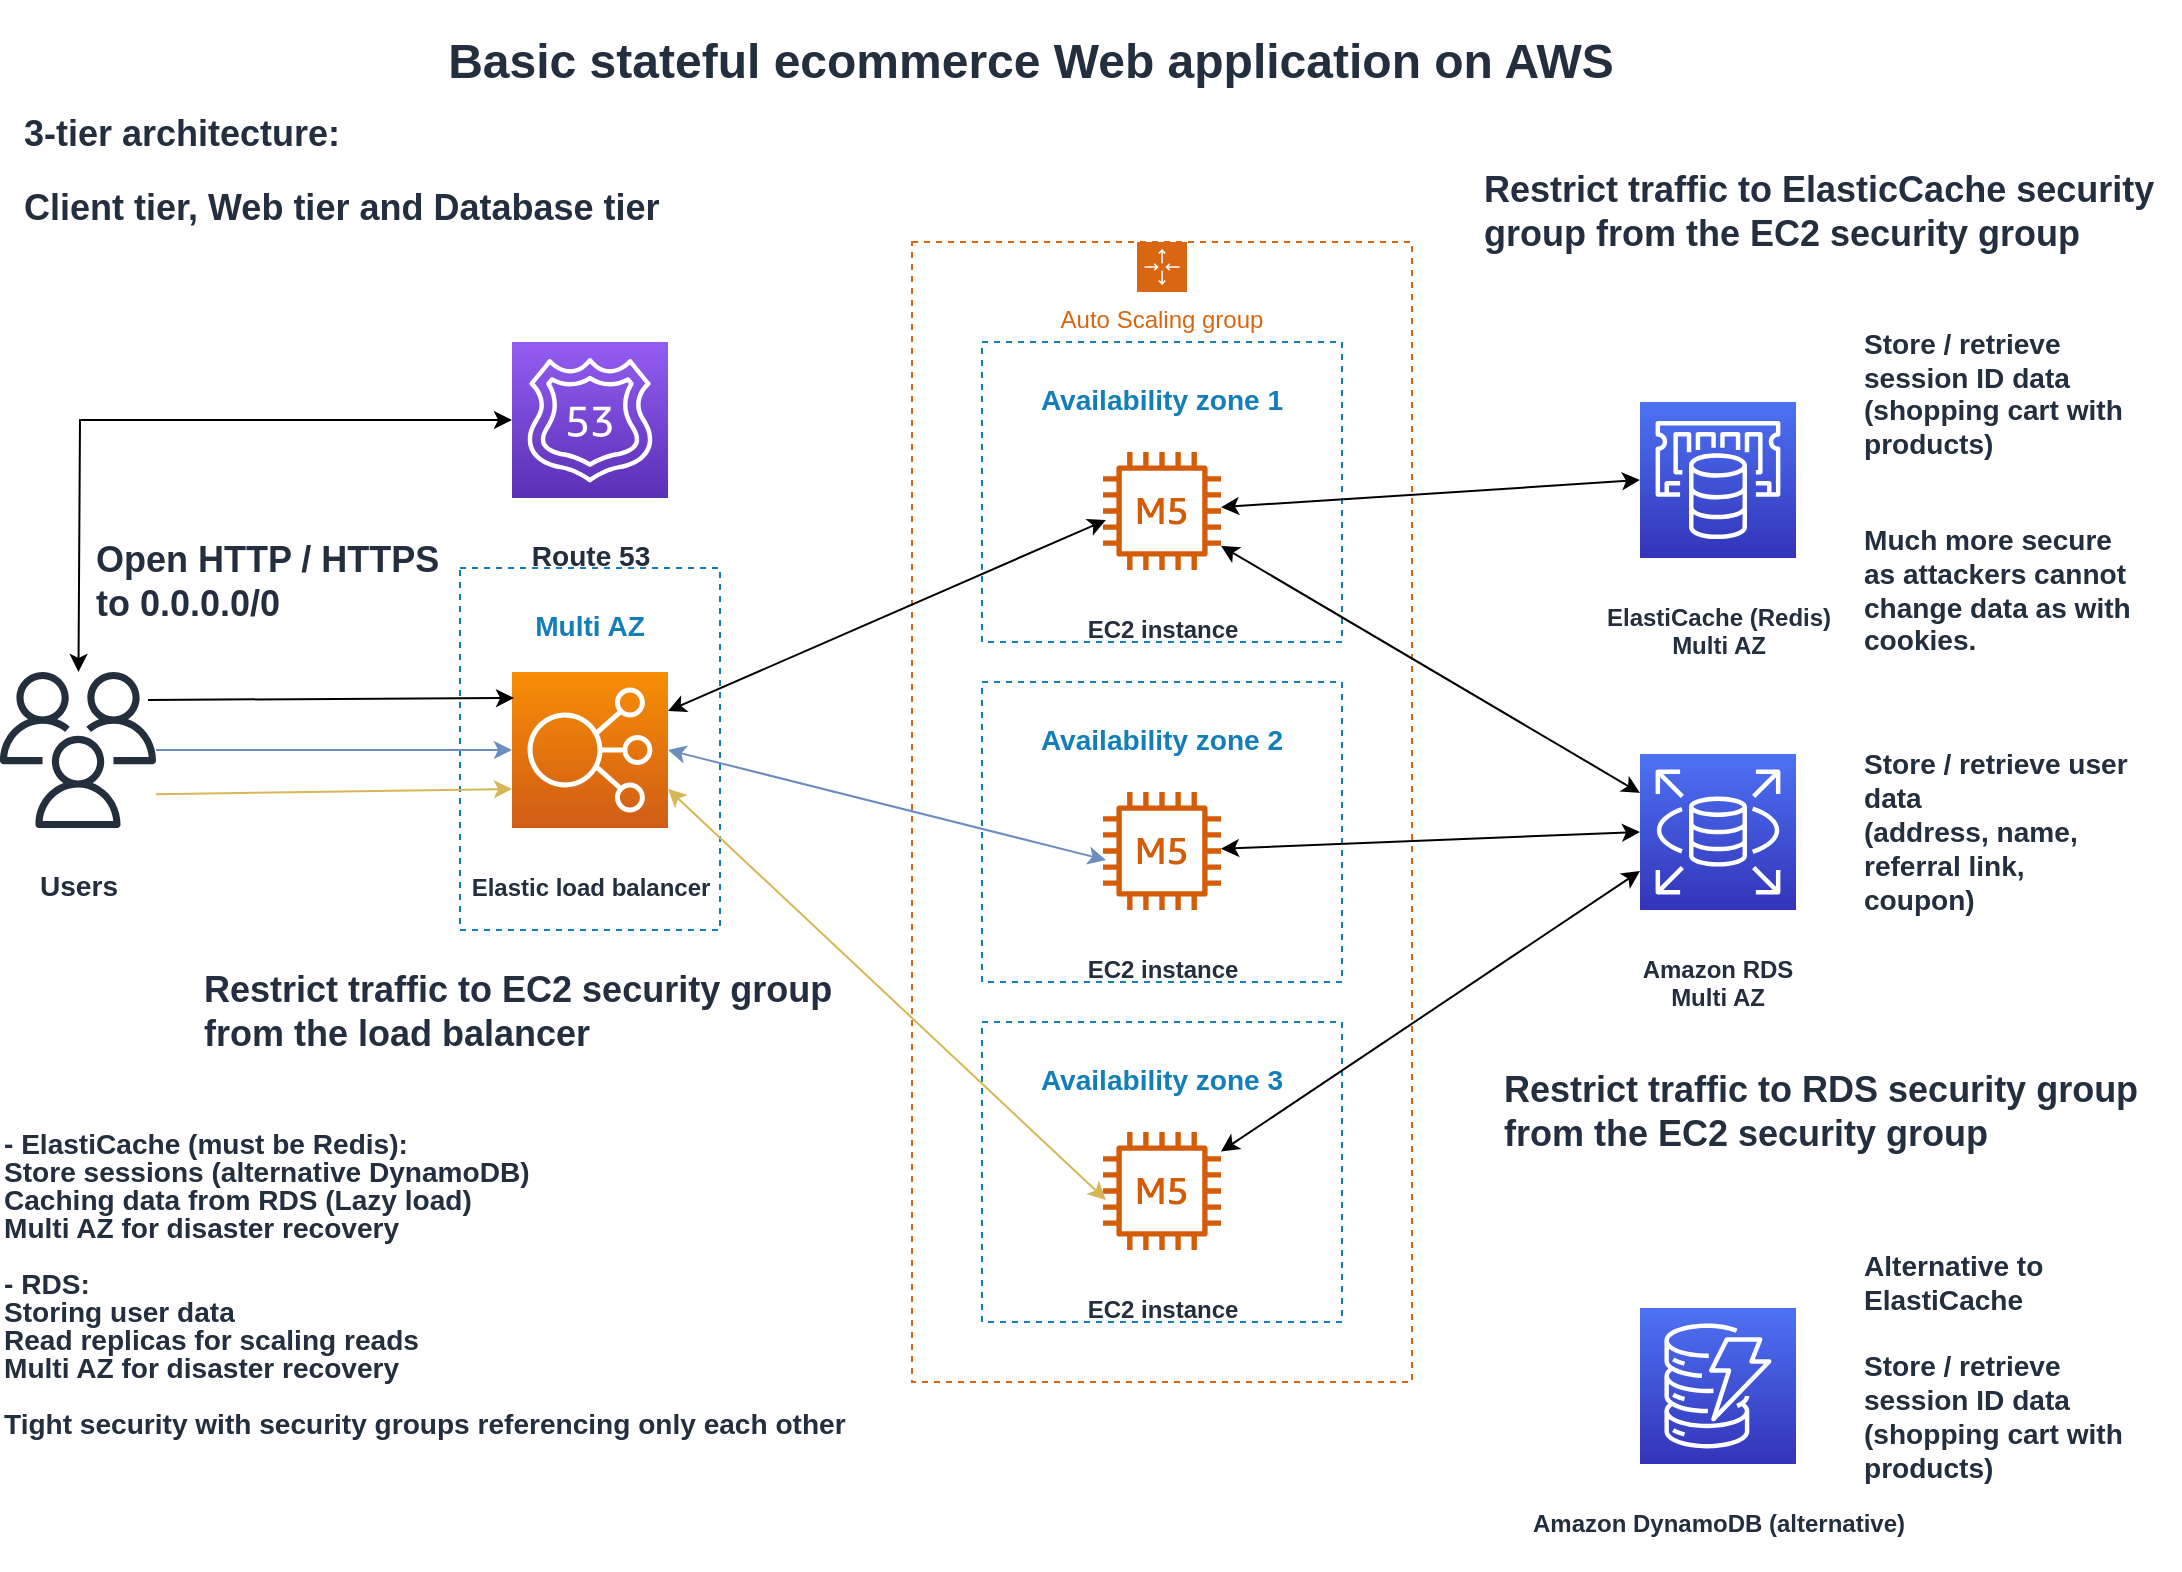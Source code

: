 <mxfile version="21.4.0" type="github">
  <diagram name="Page-1" id="N7XQ-NpPyHRfWjEzvuei">
    <mxGraphModel dx="1320" dy="866" grid="1" gridSize="10" guides="1" tooltips="1" connect="1" arrows="1" fold="1" page="1" pageScale="1" pageWidth="1169" pageHeight="827" math="0" shadow="0">
      <root>
        <mxCell id="0" />
        <mxCell id="1" parent="0" />
        <mxCell id="uBLuWszOSWkxi3RJ4TNS-1" value="&lt;h3&gt;Users&lt;/h3&gt;" style="sketch=0;outlineConnect=0;fontColor=#232F3E;gradientColor=none;fillColor=#232F3D;strokeColor=none;dashed=0;verticalLabelPosition=bottom;verticalAlign=top;align=center;html=1;fontSize=12;fontStyle=0;aspect=fixed;pointerEvents=1;shape=mxgraph.aws4.users;" vertex="1" parent="1">
          <mxGeometry x="70" y="375" width="78" height="78" as="geometry" />
        </mxCell>
        <mxCell id="uBLuWszOSWkxi3RJ4TNS-2" value="&lt;h3&gt;Route 53&lt;/h3&gt;" style="sketch=0;points=[[0,0,0],[0.25,0,0],[0.5,0,0],[0.75,0,0],[1,0,0],[0,1,0],[0.25,1,0],[0.5,1,0],[0.75,1,0],[1,1,0],[0,0.25,0],[0,0.5,0],[0,0.75,0],[1,0.25,0],[1,0.5,0],[1,0.75,0]];outlineConnect=0;fontColor=#232F3E;gradientColor=#945DF2;gradientDirection=north;fillColor=#5A30B5;strokeColor=#ffffff;dashed=0;verticalLabelPosition=bottom;verticalAlign=top;align=center;html=1;fontSize=12;fontStyle=0;aspect=fixed;shape=mxgraph.aws4.resourceIcon;resIcon=mxgraph.aws4.route_53;" vertex="1" parent="1">
          <mxGeometry x="326" y="210" width="78" height="78" as="geometry" />
        </mxCell>
        <mxCell id="uBLuWszOSWkxi3RJ4TNS-3" value="&lt;h3&gt;Multi AZ&lt;br&gt;&lt;/h3&gt;" style="fillColor=none;strokeColor=#147EBA;dashed=1;verticalAlign=top;fontStyle=0;fontColor=#147EBA;whiteSpace=wrap;html=1;" vertex="1" parent="1">
          <mxGeometry x="300" y="323" width="130" height="181" as="geometry" />
        </mxCell>
        <mxCell id="uBLuWszOSWkxi3RJ4TNS-4" value="&lt;h4&gt;Elastic load balancer&lt;br&gt;&lt;/h4&gt;" style="sketch=0;points=[[0,0,0],[0.25,0,0],[0.5,0,0],[0.75,0,0],[1,0,0],[0,1,0],[0.25,1,0],[0.5,1,0],[0.75,1,0],[1,1,0],[0,0.25,0],[0,0.5,0],[0,0.75,0],[1,0.25,0],[1,0.5,0],[1,0.75,0]];outlineConnect=0;fontColor=#232F3E;gradientColor=#F78E04;gradientDirection=north;fillColor=#D05C17;strokeColor=#ffffff;dashed=0;verticalLabelPosition=bottom;verticalAlign=top;align=center;html=1;fontSize=12;fontStyle=0;aspect=fixed;shape=mxgraph.aws4.resourceIcon;resIcon=mxgraph.aws4.elastic_load_balancing;" vertex="1" parent="1">
          <mxGeometry x="326" y="375" width="78" height="78" as="geometry" />
        </mxCell>
        <mxCell id="uBLuWszOSWkxi3RJ4TNS-5" value="Auto Scaling group" style="points=[[0,0],[0.25,0],[0.5,0],[0.75,0],[1,0],[1,0.25],[1,0.5],[1,0.75],[1,1],[0.75,1],[0.5,1],[0.25,1],[0,1],[0,0.75],[0,0.5],[0,0.25]];outlineConnect=0;gradientColor=none;html=1;whiteSpace=wrap;fontSize=12;fontStyle=0;container=1;pointerEvents=0;collapsible=0;recursiveResize=0;shape=mxgraph.aws4.groupCenter;grIcon=mxgraph.aws4.group_auto_scaling_group;grStroke=1;strokeColor=#D86613;fillColor=none;verticalAlign=top;align=center;fontColor=#D86613;dashed=1;spacingTop=25;" vertex="1" parent="1">
          <mxGeometry x="526" y="160" width="250" height="570" as="geometry" />
        </mxCell>
        <mxCell id="uBLuWszOSWkxi3RJ4TNS-6" value="&lt;h3&gt;Availability zone 1&lt;/h3&gt;" style="fillColor=none;strokeColor=#147EBA;dashed=1;verticalAlign=top;fontStyle=0;fontColor=#147EBA;whiteSpace=wrap;html=1;" vertex="1" parent="uBLuWszOSWkxi3RJ4TNS-5">
          <mxGeometry x="35" y="50" width="180" height="150" as="geometry" />
        </mxCell>
        <mxCell id="uBLuWszOSWkxi3RJ4TNS-8" value="&lt;h4&gt;EC2 instance&lt;/h4&gt;" style="sketch=0;outlineConnect=0;fontColor=#232F3E;gradientColor=none;fillColor=#D45B07;strokeColor=none;dashed=0;verticalLabelPosition=bottom;verticalAlign=top;align=center;html=1;fontSize=12;fontStyle=0;aspect=fixed;pointerEvents=1;shape=mxgraph.aws4.m5_instance;fontFamily=Helvetica;" vertex="1" parent="uBLuWszOSWkxi3RJ4TNS-5">
          <mxGeometry x="95.5" y="105" width="59" height="59" as="geometry" />
        </mxCell>
        <mxCell id="uBLuWszOSWkxi3RJ4TNS-10" value="&lt;h3&gt;Availability zone 2&lt;br&gt;&lt;/h3&gt;" style="fillColor=none;strokeColor=#147EBA;dashed=1;verticalAlign=top;fontStyle=0;fontColor=#147EBA;whiteSpace=wrap;html=1;" vertex="1" parent="uBLuWszOSWkxi3RJ4TNS-5">
          <mxGeometry x="35" y="220" width="180" height="150" as="geometry" />
        </mxCell>
        <mxCell id="uBLuWszOSWkxi3RJ4TNS-11" value="&lt;h4&gt;EC2 instance&lt;br&gt;&lt;/h4&gt;" style="sketch=0;outlineConnect=0;fontColor=#232F3E;gradientColor=none;fillColor=#D45B07;strokeColor=none;dashed=0;verticalLabelPosition=bottom;verticalAlign=top;align=center;html=1;fontSize=12;fontStyle=0;aspect=fixed;pointerEvents=1;shape=mxgraph.aws4.m5_instance;fontFamily=Helvetica;" vertex="1" parent="uBLuWszOSWkxi3RJ4TNS-5">
          <mxGeometry x="95.5" y="275" width="59" height="59" as="geometry" />
        </mxCell>
        <mxCell id="uBLuWszOSWkxi3RJ4TNS-13" value="&lt;h3&gt;Availability zone 3&lt;br&gt;&lt;/h3&gt;" style="fillColor=none;strokeColor=#147EBA;dashed=1;verticalAlign=top;fontStyle=0;fontColor=#147EBA;whiteSpace=wrap;html=1;" vertex="1" parent="uBLuWszOSWkxi3RJ4TNS-5">
          <mxGeometry x="35" y="390" width="180" height="150" as="geometry" />
        </mxCell>
        <mxCell id="uBLuWszOSWkxi3RJ4TNS-14" value="&lt;h4&gt;EC2 instance&lt;br&gt;&lt;/h4&gt;" style="sketch=0;outlineConnect=0;fontColor=#232F3E;gradientColor=none;fillColor=#D45B07;strokeColor=none;dashed=0;verticalLabelPosition=bottom;verticalAlign=top;align=center;html=1;fontSize=12;fontStyle=0;aspect=fixed;pointerEvents=1;shape=mxgraph.aws4.m5_instance;fontFamily=Helvetica;" vertex="1" parent="uBLuWszOSWkxi3RJ4TNS-5">
          <mxGeometry x="95.5" y="445" width="59" height="59" as="geometry" />
        </mxCell>
        <mxCell id="uBLuWszOSWkxi3RJ4TNS-9" value="" style="endArrow=classic;startArrow=classic;html=1;rounded=0;fontFamily=Helvetica;fontSize=12;fontColor=#232F3E;exitX=1;exitY=0.25;exitDx=0;exitDy=0;exitPerimeter=0;entryX=0.025;entryY=0.576;entryDx=0;entryDy=0;entryPerimeter=0;" edge="1" parent="1" source="uBLuWszOSWkxi3RJ4TNS-4" target="uBLuWszOSWkxi3RJ4TNS-8">
          <mxGeometry width="50" height="50" relative="1" as="geometry">
            <mxPoint x="576" y="410" as="sourcePoint" />
            <mxPoint x="626" y="360" as="targetPoint" />
          </mxGeometry>
        </mxCell>
        <mxCell id="uBLuWszOSWkxi3RJ4TNS-12" value="" style="endArrow=classic;startArrow=classic;html=1;rounded=0;fontFamily=Helvetica;fontSize=12;fontColor=#232F3E;exitX=1;exitY=0.5;exitDx=0;exitDy=0;exitPerimeter=0;entryX=0.025;entryY=0.576;entryDx=0;entryDy=0;entryPerimeter=0;fillColor=#dae8fc;strokeColor=#6c8ebf;" edge="1" parent="1" target="uBLuWszOSWkxi3RJ4TNS-11" source="uBLuWszOSWkxi3RJ4TNS-4">
          <mxGeometry width="50" height="50" relative="1" as="geometry">
            <mxPoint x="404" y="565" as="sourcePoint" />
            <mxPoint x="626" y="530" as="targetPoint" />
          </mxGeometry>
        </mxCell>
        <mxCell id="uBLuWszOSWkxi3RJ4TNS-15" value="" style="endArrow=classic;startArrow=classic;html=1;rounded=0;fontFamily=Helvetica;fontSize=12;fontColor=#232F3E;exitX=1;exitY=0.75;exitDx=0;exitDy=0;exitPerimeter=0;entryX=0.025;entryY=0.576;entryDx=0;entryDy=0;entryPerimeter=0;fillColor=#fff2cc;strokeColor=#d6b656;" edge="1" parent="1" target="uBLuWszOSWkxi3RJ4TNS-14" source="uBLuWszOSWkxi3RJ4TNS-4">
          <mxGeometry width="50" height="50" relative="1" as="geometry">
            <mxPoint x="404" y="735" as="sourcePoint" />
            <mxPoint x="626" y="700" as="targetPoint" />
          </mxGeometry>
        </mxCell>
        <mxCell id="uBLuWszOSWkxi3RJ4TNS-16" value="" style="endArrow=classic;startArrow=classic;html=1;rounded=0;fontFamily=Helvetica;fontSize=12;fontColor=#232F3E;entryX=0;entryY=0.5;entryDx=0;entryDy=0;entryPerimeter=0;" edge="1" parent="1" source="uBLuWszOSWkxi3RJ4TNS-1" target="uBLuWszOSWkxi3RJ4TNS-2">
          <mxGeometry width="50" height="50" relative="1" as="geometry">
            <mxPoint x="98" y="300" as="sourcePoint" />
            <mxPoint x="148" y="250" as="targetPoint" />
            <Array as="points">
              <mxPoint x="110" y="249" />
            </Array>
          </mxGeometry>
        </mxCell>
        <mxCell id="uBLuWszOSWkxi3RJ4TNS-17" value="" style="endArrow=classic;html=1;rounded=0;fontFamily=Helvetica;fontSize=12;fontColor=#232F3E;entryX=0.013;entryY=0.167;entryDx=0;entryDy=0;entryPerimeter=0;exitX=0.949;exitY=0.179;exitDx=0;exitDy=0;exitPerimeter=0;" edge="1" parent="1" source="uBLuWszOSWkxi3RJ4TNS-1" target="uBLuWszOSWkxi3RJ4TNS-4">
          <mxGeometry width="50" height="50" relative="1" as="geometry">
            <mxPoint x="160" y="400" as="sourcePoint" />
            <mxPoint x="210" y="350" as="targetPoint" />
          </mxGeometry>
        </mxCell>
        <mxCell id="uBLuWszOSWkxi3RJ4TNS-19" value="" style="endArrow=classic;html=1;rounded=0;fontFamily=Helvetica;fontSize=12;fontColor=#232F3E;entryX=0;entryY=0.5;entryDx=0;entryDy=0;entryPerimeter=0;fillColor=#dae8fc;strokeColor=#6c8ebf;" edge="1" parent="1" source="uBLuWszOSWkxi3RJ4TNS-1" target="uBLuWszOSWkxi3RJ4TNS-4">
          <mxGeometry width="50" height="50" relative="1" as="geometry">
            <mxPoint x="154" y="399" as="sourcePoint" />
            <mxPoint x="307" y="398" as="targetPoint" />
          </mxGeometry>
        </mxCell>
        <mxCell id="uBLuWszOSWkxi3RJ4TNS-20" value="" style="endArrow=classic;html=1;rounded=0;fontFamily=Helvetica;fontSize=12;fontColor=#232F3E;entryX=0;entryY=0.75;entryDx=0;entryDy=0;entryPerimeter=0;fillColor=#fff2cc;strokeColor=#d6b656;" edge="1" parent="1" target="uBLuWszOSWkxi3RJ4TNS-4">
          <mxGeometry width="50" height="50" relative="1" as="geometry">
            <mxPoint x="148" y="436.067" as="sourcePoint" />
            <mxPoint x="296" y="451.5" as="targetPoint" />
          </mxGeometry>
        </mxCell>
        <mxCell id="uBLuWszOSWkxi3RJ4TNS-21" value="&lt;h4&gt;ElastiCache (Redis)&lt;br&gt;Multi AZ&lt;br&gt;&lt;/h4&gt;" style="sketch=0;points=[[0,0,0],[0.25,0,0],[0.5,0,0],[0.75,0,0],[1,0,0],[0,1,0],[0.25,1,0],[0.5,1,0],[0.75,1,0],[1,1,0],[0,0.25,0],[0,0.5,0],[0,0.75,0],[1,0.25,0],[1,0.5,0],[1,0.75,0]];outlineConnect=0;fontColor=#232F3E;gradientColor=#4D72F3;gradientDirection=north;fillColor=#3334B9;strokeColor=#ffffff;dashed=0;verticalLabelPosition=bottom;verticalAlign=top;align=center;html=1;fontSize=12;fontStyle=0;aspect=fixed;shape=mxgraph.aws4.resourceIcon;resIcon=mxgraph.aws4.elasticache;pointerEvents=1;fontFamily=Helvetica;" vertex="1" parent="1">
          <mxGeometry x="890" y="240" width="78" height="78" as="geometry" />
        </mxCell>
        <mxCell id="uBLuWszOSWkxi3RJ4TNS-22" value="&lt;h4&gt;Amazon DynamoDB (alternative)&lt;br&gt;&lt;/h4&gt;" style="sketch=0;points=[[0,0,0],[0.25,0,0],[0.5,0,0],[0.75,0,0],[1,0,0],[0,1,0],[0.25,1,0],[0.5,1,0],[0.75,1,0],[1,1,0],[0,0.25,0],[0,0.5,0],[0,0.75,0],[1,0.25,0],[1,0.5,0],[1,0.75,0]];outlineConnect=0;fontColor=#232F3E;gradientColor=#4D72F3;gradientDirection=north;fillColor=#3334B9;strokeColor=#ffffff;dashed=0;verticalLabelPosition=bottom;verticalAlign=top;align=center;html=1;fontSize=12;fontStyle=0;aspect=fixed;shape=mxgraph.aws4.resourceIcon;resIcon=mxgraph.aws4.dynamodb;pointerEvents=1;fontFamily=Helvetica;" vertex="1" parent="1">
          <mxGeometry x="890" y="693" width="78" height="78" as="geometry" />
        </mxCell>
        <mxCell id="uBLuWszOSWkxi3RJ4TNS-23" value="&lt;h4&gt;Amazon RDS Multi AZ&lt;br&gt;&lt;/h4&gt;" style="sketch=0;points=[[0,0,0],[0.25,0,0],[0.5,0,0],[0.75,0,0],[1,0,0],[0,1,0],[0.25,1,0],[0.5,1,0],[0.75,1,0],[1,1,0],[0,0.25,0],[0,0.5,0],[0,0.75,0],[1,0.25,0],[1,0.5,0],[1,0.75,0]];outlineConnect=0;fontColor=#232F3E;gradientColor=#4D72F3;gradientDirection=north;fillColor=#3334B9;strokeColor=#ffffff;dashed=0;verticalLabelPosition=bottom;verticalAlign=top;align=center;html=1;fontSize=12;fontStyle=0;aspect=fixed;shape=mxgraph.aws4.resourceIcon;resIcon=mxgraph.aws4.rds;pointerEvents=1;fontFamily=Helvetica;whiteSpace=wrap;" vertex="1" parent="1">
          <mxGeometry x="890" y="416" width="78" height="78" as="geometry" />
        </mxCell>
        <mxCell id="uBLuWszOSWkxi3RJ4TNS-24" value="" style="endArrow=classic;startArrow=classic;html=1;rounded=0;fontFamily=Helvetica;fontSize=12;fontColor=#232F3E;entryX=0;entryY=0.5;entryDx=0;entryDy=0;entryPerimeter=0;" edge="1" parent="1" source="uBLuWszOSWkxi3RJ4TNS-8" target="uBLuWszOSWkxi3RJ4TNS-21">
          <mxGeometry width="50" height="50" relative="1" as="geometry">
            <mxPoint x="570" y="440" as="sourcePoint" />
            <mxPoint x="790" y="330" as="targetPoint" />
          </mxGeometry>
        </mxCell>
        <mxCell id="uBLuWszOSWkxi3RJ4TNS-26" value="" style="endArrow=classic;startArrow=classic;html=1;rounded=0;fontFamily=Helvetica;fontSize=12;fontColor=#232F3E;exitX=0;exitY=0.5;exitDx=0;exitDy=0;exitPerimeter=0;" edge="1" parent="1" source="uBLuWszOSWkxi3RJ4TNS-23" target="uBLuWszOSWkxi3RJ4TNS-11">
          <mxGeometry width="50" height="50" relative="1" as="geometry">
            <mxPoint x="570" y="440" as="sourcePoint" />
            <mxPoint x="620" y="390" as="targetPoint" />
          </mxGeometry>
        </mxCell>
        <mxCell id="uBLuWszOSWkxi3RJ4TNS-27" value="&lt;h2 align=&quot;left&quot;&gt;Open HTTP / HTTPS&lt;br&gt;to 0.0.0.0/0&lt;br&gt;&lt;/h2&gt;" style="text;html=1;strokeColor=none;fillColor=none;align=left;verticalAlign=middle;whiteSpace=wrap;rounded=0;fontSize=12;fontFamily=Helvetica;fontColor=#232F3E;" vertex="1" parent="1">
          <mxGeometry x="116" y="310" width="180" height="40" as="geometry" />
        </mxCell>
        <mxCell id="uBLuWszOSWkxi3RJ4TNS-28" value="&lt;h1&gt;Basic stateful ecommerce Web application on AWS&lt;/h1&gt;" style="text;strokeColor=none;fillColor=none;html=1;fontSize=12;fontStyle=1;verticalAlign=middle;align=center;fontFamily=Helvetica;fontColor=#232F3E;" vertex="1" parent="1">
          <mxGeometry x="240" y="50" width="690" height="40" as="geometry" />
        </mxCell>
        <mxCell id="uBLuWszOSWkxi3RJ4TNS-29" value="&lt;h2 align=&quot;left&quot;&gt;Restrict traffic to EC2 security group from the load balancer&lt;br&gt;&lt;/h2&gt;" style="text;html=1;strokeColor=none;fillColor=none;align=left;verticalAlign=middle;whiteSpace=wrap;rounded=0;fontSize=12;fontFamily=Helvetica;fontColor=#232F3E;" vertex="1" parent="1">
          <mxGeometry x="170" y="530" width="340" height="30" as="geometry" />
        </mxCell>
        <mxCell id="uBLuWszOSWkxi3RJ4TNS-30" value="&lt;h2 align=&quot;left&quot;&gt;Restrict traffic to ElasticCache security group from the EC2 security group&lt;br&gt;&lt;/h2&gt;" style="text;html=1;strokeColor=none;fillColor=none;align=left;verticalAlign=middle;whiteSpace=wrap;rounded=0;fontSize=12;fontFamily=Helvetica;fontColor=#232F3E;" vertex="1" parent="1">
          <mxGeometry x="810" y="130" width="340" height="30" as="geometry" />
        </mxCell>
        <mxCell id="uBLuWszOSWkxi3RJ4TNS-31" value="&lt;h2 align=&quot;left&quot;&gt;Restrict traffic to RDS security group from the EC2 security group&lt;br&gt;&lt;/h2&gt;" style="text;html=1;strokeColor=none;fillColor=none;align=left;verticalAlign=middle;whiteSpace=wrap;rounded=0;fontSize=12;fontFamily=Helvetica;fontColor=#232F3E;" vertex="1" parent="1">
          <mxGeometry x="820" y="580" width="340" height="30" as="geometry" />
        </mxCell>
        <mxCell id="uBLuWszOSWkxi3RJ4TNS-32" value="&lt;h2&gt;3-tier architecture:&lt;/h2&gt;&lt;h2&gt;Client tier, Web tier and Database tier&lt;/h2&gt;" style="text;html=1;strokeColor=none;fillColor=none;align=left;verticalAlign=middle;whiteSpace=wrap;rounded=0;fontSize=12;fontFamily=Helvetica;fontColor=#232F3E;" vertex="1" parent="1">
          <mxGeometry x="80" y="110" width="420" height="30" as="geometry" />
        </mxCell>
        <mxCell id="uBLuWszOSWkxi3RJ4TNS-33" value="&lt;h3&gt;Store / retrieve session ID data (shopping cart with products)&lt;/h3&gt;&lt;h3&gt;&lt;br&gt;Much more secure as attackers cannot change data as with cookies.&lt;/h3&gt;" style="text;html=1;strokeColor=none;fillColor=none;align=left;verticalAlign=middle;whiteSpace=wrap;rounded=0;fontSize=12;fontFamily=Helvetica;fontColor=#232F3E;" vertex="1" parent="1">
          <mxGeometry x="1000" y="270" width="140" height="30" as="geometry" />
        </mxCell>
        <mxCell id="uBLuWszOSWkxi3RJ4TNS-34" value="&lt;br&gt;&lt;h3&gt;Alternative to ElastiCache&lt;br&gt;&lt;br&gt;Store / retrieve session ID data (shopping cart with products)&lt;/h3&gt;" style="text;html=1;strokeColor=none;fillColor=none;align=left;verticalAlign=middle;whiteSpace=wrap;rounded=0;fontSize=12;fontFamily=Helvetica;fontColor=#232F3E;" vertex="1" parent="1">
          <mxGeometry x="1000" y="650" width="140" height="130" as="geometry" />
        </mxCell>
        <mxCell id="uBLuWszOSWkxi3RJ4TNS-35" value="&lt;h3&gt;Store / retrieve user data&lt;br&gt;(address, name, referral link, coupon)&lt;br&gt;&lt;/h3&gt;" style="text;html=1;strokeColor=none;fillColor=none;align=left;verticalAlign=middle;whiteSpace=wrap;rounded=0;fontSize=12;fontFamily=Helvetica;fontColor=#232F3E;" vertex="1" parent="1">
          <mxGeometry x="1000" y="440" width="140" height="30" as="geometry" />
        </mxCell>
        <mxCell id="uBLuWszOSWkxi3RJ4TNS-38" value="" style="endArrow=classic;startArrow=classic;html=1;rounded=0;fontFamily=Helvetica;fontSize=12;fontColor=#232F3E;entryX=0;entryY=0.25;entryDx=0;entryDy=0;entryPerimeter=0;" edge="1" parent="1" source="uBLuWszOSWkxi3RJ4TNS-8" target="uBLuWszOSWkxi3RJ4TNS-23">
          <mxGeometry width="50" height="50" relative="1" as="geometry">
            <mxPoint x="770" y="470" as="sourcePoint" />
            <mxPoint x="820" y="420" as="targetPoint" />
          </mxGeometry>
        </mxCell>
        <mxCell id="uBLuWszOSWkxi3RJ4TNS-39" value="" style="endArrow=classic;startArrow=classic;html=1;rounded=0;fontFamily=Helvetica;fontSize=12;fontColor=#232F3E;entryX=0;entryY=0.75;entryDx=0;entryDy=0;entryPerimeter=0;" edge="1" parent="1" source="uBLuWszOSWkxi3RJ4TNS-14" target="uBLuWszOSWkxi3RJ4TNS-23">
          <mxGeometry width="50" height="50" relative="1" as="geometry">
            <mxPoint x="770" y="470" as="sourcePoint" />
            <mxPoint x="820" y="420" as="targetPoint" />
          </mxGeometry>
        </mxCell>
        <mxCell id="uBLuWszOSWkxi3RJ4TNS-44" value="&lt;div style=&quot;line-height: 0%;&quot;&gt;&lt;h3 style=&quot;line-height: 0%;&quot;&gt;- ElastiCache (must be Redis):&lt;/h3&gt;&lt;/div&gt;&lt;div style=&quot;line-height: 0%;&quot;&gt;&lt;h3 style=&quot;line-height: 0%;&quot;&gt;Store sessions (alternative DynamoDB)&lt;/h3&gt;&lt;/div&gt;&lt;div style=&quot;line-height: 0%;&quot;&gt;&lt;h3 style=&quot;line-height: 0%;&quot;&gt;Caching data from RDS (Lazy load)&lt;/h3&gt;&lt;/div&gt;&lt;div style=&quot;line-height: 0%;&quot;&gt;&lt;h3 style=&quot;line-height: 0%;&quot;&gt;Multi AZ for disaster recovery&lt;/h3&gt;&lt;/div&gt;&lt;div style=&quot;line-height: 0%;&quot;&gt;&lt;h3 style=&quot;line-height: 0%;&quot;&gt;&lt;br&gt;&lt;/h3&gt;&lt;/div&gt;&lt;div style=&quot;line-height: 0%;&quot;&gt;&lt;h3 style=&quot;line-height: 0%;&quot;&gt;- RDS:&lt;/h3&gt;&lt;/div&gt;&lt;div style=&quot;line-height: 0%;&quot;&gt;&lt;h3 style=&quot;line-height: 0%;&quot;&gt;Storing user data&lt;/h3&gt;&lt;/div&gt;&lt;div style=&quot;line-height: 0%;&quot;&gt;&lt;h3 style=&quot;line-height: 0%;&quot;&gt;Read replicas for scaling reads&lt;/h3&gt;&lt;/div&gt;&lt;div style=&quot;line-height: 0%;&quot;&gt;&lt;h3 style=&quot;line-height: 0%;&quot;&gt;Multi AZ for disaster recovery&lt;/h3&gt;&lt;/div&gt;&lt;div style=&quot;line-height: 0%;&quot;&gt;&lt;h3 style=&quot;line-height: 0%;&quot;&gt;&lt;br&gt;&lt;/h3&gt;&lt;/div&gt;&lt;div style=&quot;line-height: 0%;&quot;&gt;&lt;h3&gt;Tight security with security groups referencing only each other&lt;/h3&gt;&lt;/div&gt;" style="text;html=1;strokeColor=none;fillColor=none;align=left;verticalAlign=top;whiteSpace=wrap;rounded=0;fontSize=12;fontFamily=Helvetica;fontColor=#232F3E;" vertex="1" parent="1">
          <mxGeometry x="70" y="590" width="460" height="200" as="geometry" />
        </mxCell>
      </root>
    </mxGraphModel>
  </diagram>
</mxfile>
